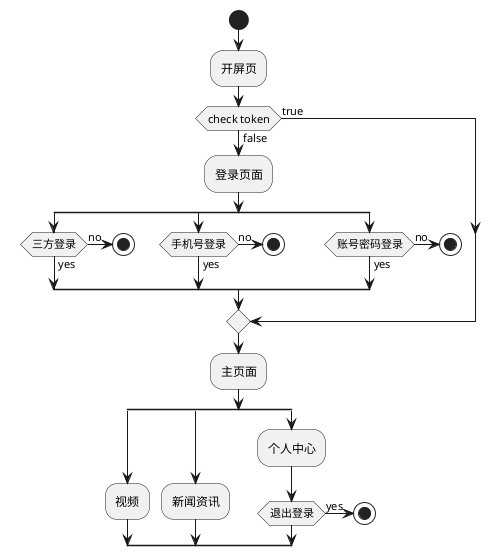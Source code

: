 @startuml
'https://plantuml.com/activity-diagram-beta

start
:开屏页;
if (check token) then (true)
else (false)
 :登录页面;
 split
   if (三方登录) then (yes)
   else(no)
    stop
   endif
 split again
     if (手机号登录) then (yes)
       else(no)
        stop
       endif
 split again
    if (账号密码登录) then (yes)
           else(no)
            stop
           endif
 end split

endif

 :主页面;
    split
    :视频;
 split again
    :新闻资讯;
 split again
    :个人中心;
 if (退出登录) then (yes)
    stop
     else
    endif
 end split



@enduml
